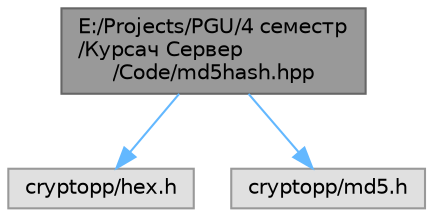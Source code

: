 digraph "E:/Projects/PGU/4 семестр/Курсач Сервер/Code/md5hash.hpp"
{
 // LATEX_PDF_SIZE
  bgcolor="transparent";
  edge [fontname=Helvetica,fontsize=10,labelfontname=Helvetica,labelfontsize=10];
  node [fontname=Helvetica,fontsize=10,shape=box,height=0.2,width=0.4];
  Node1 [id="Node000001",label="E:/Projects/PGU/4 семестр\l/Курсач Сервер\l/Code/md5hash.hpp",height=0.2,width=0.4,color="gray40", fillcolor="grey60", style="filled", fontcolor="black",tooltip="Класс, обрабатывабщий HASH MD5."];
  Node1 -> Node2 [id="edge1_Node000001_Node000002",color="steelblue1",style="solid",tooltip=" "];
  Node2 [id="Node000002",label="cryptopp/hex.h",height=0.2,width=0.4,color="grey60", fillcolor="#E0E0E0", style="filled",tooltip=" "];
  Node1 -> Node3 [id="edge2_Node000001_Node000003",color="steelblue1",style="solid",tooltip=" "];
  Node3 [id="Node000003",label="cryptopp/md5.h",height=0.2,width=0.4,color="grey60", fillcolor="#E0E0E0", style="filled",tooltip=" "];
}
